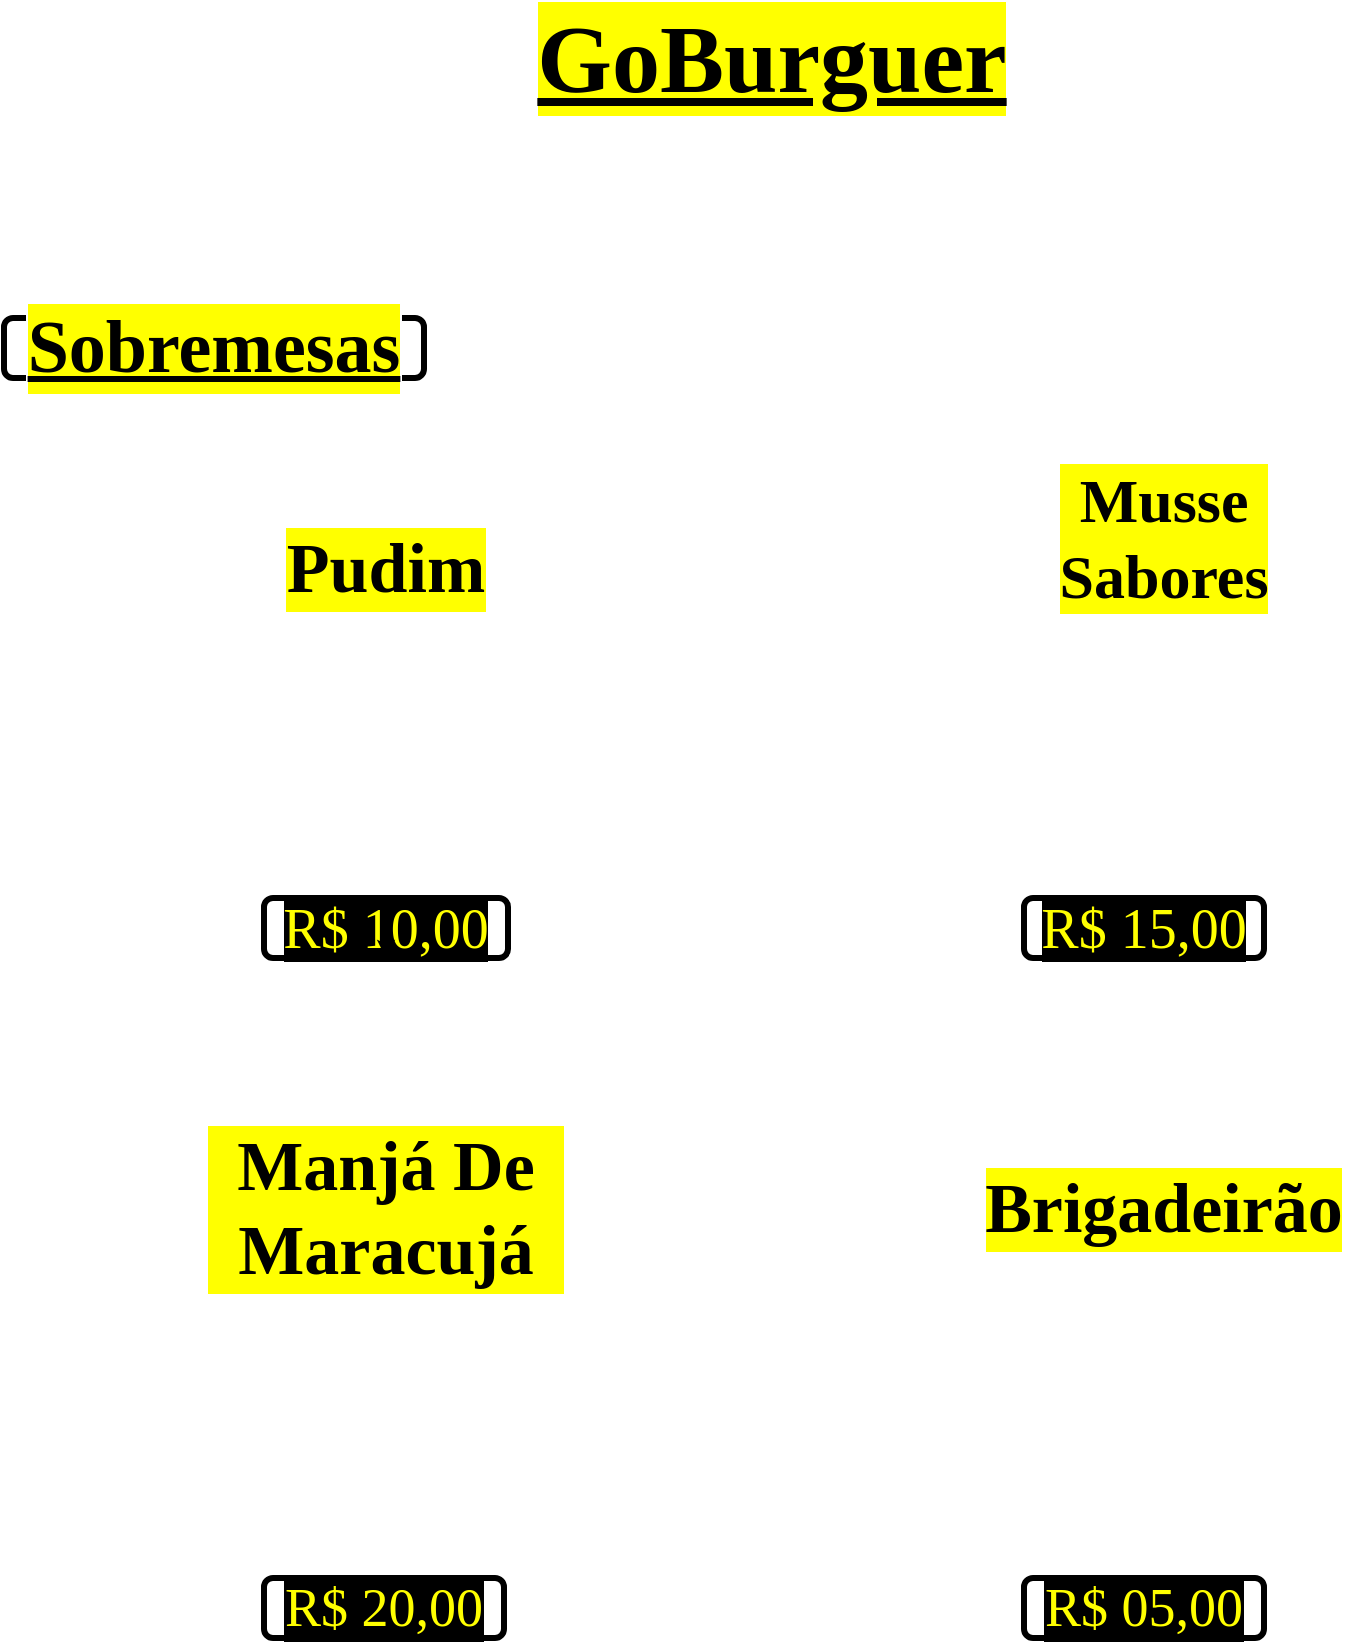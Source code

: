 <mxfile version="13.9.5" type="device"><diagram id="53_TwdUcdzLESIIQcuFB" name="Página-1"><mxGraphModel dx="2837" dy="1780" grid="1" gridSize="10" guides="1" tooltips="1" connect="0" arrows="0" fold="1" page="1" pageScale="1" pageWidth="827" pageHeight="1169" math="0" shadow="0"><root><mxCell id="0"/><mxCell id="1" parent="0"/><mxCell id="4vZ_1Z6FgyEFx3VvzYK_-1" value="GoBurguer" style="text;html=1;strokeColor=none;fillColor=none;align=center;verticalAlign=middle;whiteSpace=wrap;rounded=0;strokeWidth=3;fontSize=48;fontStyle=5;fontFamily=Comic Sans MS;labelBackgroundColor=#FFFF00;" parent="1" vertex="1"><mxGeometry x="394" y="70" width="40" height="20" as="geometry"/></mxCell><mxCell id="4vZ_1Z6FgyEFx3VvzYK_-3" value="Sobremesas" style="rounded=1;whiteSpace=wrap;html=1;strokeWidth=3;fontFamily=Comic Sans MS;fontSize=37;labelBackgroundColor=#FFFF00;labelBorderColor=#FFFFFF;fontStyle=5" parent="1" vertex="1"><mxGeometry x="30" y="210" width="210" height="30" as="geometry"/></mxCell><mxCell id="4vZ_1Z6FgyEFx3VvzYK_-4" value="&lt;font color=&quot;#000000&quot; style=&quot;font-size: 35px;&quot;&gt;Pudim&lt;/font&gt;" style="text;html=1;strokeColor=none;fillColor=none;align=center;verticalAlign=middle;whiteSpace=wrap;rounded=0;labelBackgroundColor=#FFFF00;fontFamily=Comic Sans MS;fontSize=35;fontColor=#FFFF00;fontStyle=1" parent="1" vertex="1"><mxGeometry x="201" y="260" width="40" height="150" as="geometry"/></mxCell><mxCell id="4vZ_1Z6FgyEFx3VvzYK_-9" style="edgeStyle=orthogonalEdgeStyle;rounded=0;orthogonalLoop=1;jettySize=auto;html=1;exitX=0.5;exitY=0;exitDx=0;exitDy=0;entryX=0.5;entryY=1;entryDx=0;entryDy=0;fontFamily=Comic Sans MS;fontSize=27;fontColor=#FFFF00;" parent="1" source="4vZ_1Z6FgyEFx3VvzYK_-6" target="4vZ_1Z6FgyEFx3VvzYK_-6" edge="1"><mxGeometry relative="1" as="geometry"/></mxCell><mxCell id="4vZ_1Z6FgyEFx3VvzYK_-6" value="R$ 10,00" style="rounded=1;whiteSpace=wrap;html=1;labelBackgroundColor=#000000;strokeWidth=3;fontFamily=Comic Sans MS;fontSize=28;fontColor=#FFFF00;" parent="1" vertex="1"><mxGeometry x="160" y="500" width="122" height="30" as="geometry"/></mxCell><mxCell id="4vZ_1Z6FgyEFx3VvzYK_-12" style="edgeStyle=orthogonalEdgeStyle;rounded=0;orthogonalLoop=1;jettySize=auto;html=1;exitX=0.5;exitY=0;exitDx=0;exitDy=0;entryX=0.5;entryY=1;entryDx=0;entryDy=0;fontFamily=Comic Sans MS;fontSize=27;fontColor=#FFFF00;" parent="1" source="4vZ_1Z6FgyEFx3VvzYK_-6" target="4vZ_1Z6FgyEFx3VvzYK_-6" edge="1"><mxGeometry relative="1" as="geometry"/></mxCell><mxCell id="4vZ_1Z6FgyEFx3VvzYK_-13" value="R$ 15,00" style="rounded=1;whiteSpace=wrap;html=1;labelBackgroundColor=#000000;strokeWidth=3;fontFamily=Comic Sans MS;fontSize=28;fontColor=#FFFF00;" parent="1" vertex="1"><mxGeometry x="540" y="500" width="120" height="30" as="geometry"/></mxCell><mxCell id="4vZ_1Z6FgyEFx3VvzYK_-14" value="Musse Sabores" style="text;html=1;strokeColor=none;fillColor=none;align=center;verticalAlign=middle;whiteSpace=wrap;rounded=0;labelBackgroundColor=#FFFF00;fontFamily=Comic Sans MS;fontSize=31;fontStyle=1" parent="1" vertex="1"><mxGeometry x="590" y="280" width="40" height="80" as="geometry"/></mxCell><mxCell id="4vZ_1Z6FgyEFx3VvzYK_-15" value="R$ 20,00" style="rounded=1;whiteSpace=wrap;html=1;labelBackgroundColor=#000000;strokeWidth=3;fontFamily=Comic Sans MS;fontSize=27;fontColor=#FFFF00;" parent="1" vertex="1"><mxGeometry x="160" y="840" width="120" height="30" as="geometry"/></mxCell><mxCell id="4vZ_1Z6FgyEFx3VvzYK_-16" value="R$ 05,00" style="rounded=1;whiteSpace=wrap;html=1;labelBackgroundColor=#000000;strokeWidth=3;fontFamily=Comic Sans MS;fontSize=27;fontColor=#FFFF00;" parent="1" vertex="1"><mxGeometry x="540" y="840" width="120" height="30" as="geometry"/></mxCell><mxCell id="4vZ_1Z6FgyEFx3VvzYK_-17" value="&lt;font color=&quot;#000000&quot;&gt;Manjá De Maracujá&lt;/font&gt;" style="text;html=1;strokeColor=none;fillColor=none;align=center;verticalAlign=middle;whiteSpace=wrap;rounded=0;labelBackgroundColor=#FFFF00;fontFamily=Comic Sans MS;fontSize=35;fontColor=#FFFF00;fontStyle=1" parent="1" vertex="1"><mxGeometry x="131" y="630" width="180" height="50" as="geometry"/></mxCell><mxCell id="4vZ_1Z6FgyEFx3VvzYK_-18" value="&lt;font color=&quot;#000000&quot; style=&quot;font-size: 35px&quot;&gt;Brigadeirão&lt;/font&gt;" style="text;html=1;strokeColor=none;fillColor=none;align=center;verticalAlign=middle;whiteSpace=wrap;rounded=0;labelBackgroundColor=#FFFF00;fontFamily=Comic Sans MS;fontSize=35;fontColor=#FFFF00;fontStyle=1" parent="1" vertex="1"><mxGeometry x="510" y="580" width="200" height="150" as="geometry"/></mxCell></root></mxGraphModel></diagram></mxfile>